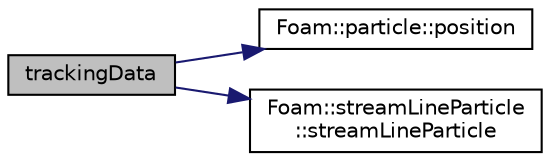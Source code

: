 digraph "trackingData"
{
  bgcolor="transparent";
  edge [fontname="Helvetica",fontsize="10",labelfontname="Helvetica",labelfontsize="10"];
  node [fontname="Helvetica",fontsize="10",shape=record];
  rankdir="LR";
  Node1 [label="trackingData",height=0.2,width=0.4,color="black", fillcolor="grey75", style="filled", fontcolor="black"];
  Node1 -> Node2 [color="midnightblue",fontsize="10",style="solid",fontname="Helvetica"];
  Node2 [label="Foam::particle::position",height=0.2,width=0.4,color="black",URL="$a01775.html#af167c3a382515b6794c6233849beecbb",tooltip="Return current particle position. "];
  Node1 -> Node3 [color="midnightblue",fontsize="10",style="solid",fontname="Helvetica"];
  Node3 [label="Foam::streamLineParticle\l::streamLineParticle",height=0.2,width=0.4,color="black",URL="$a02456.html#aa2046932b17d8b09e3c1e318156fb915",tooltip="Construct from components. "];
}
